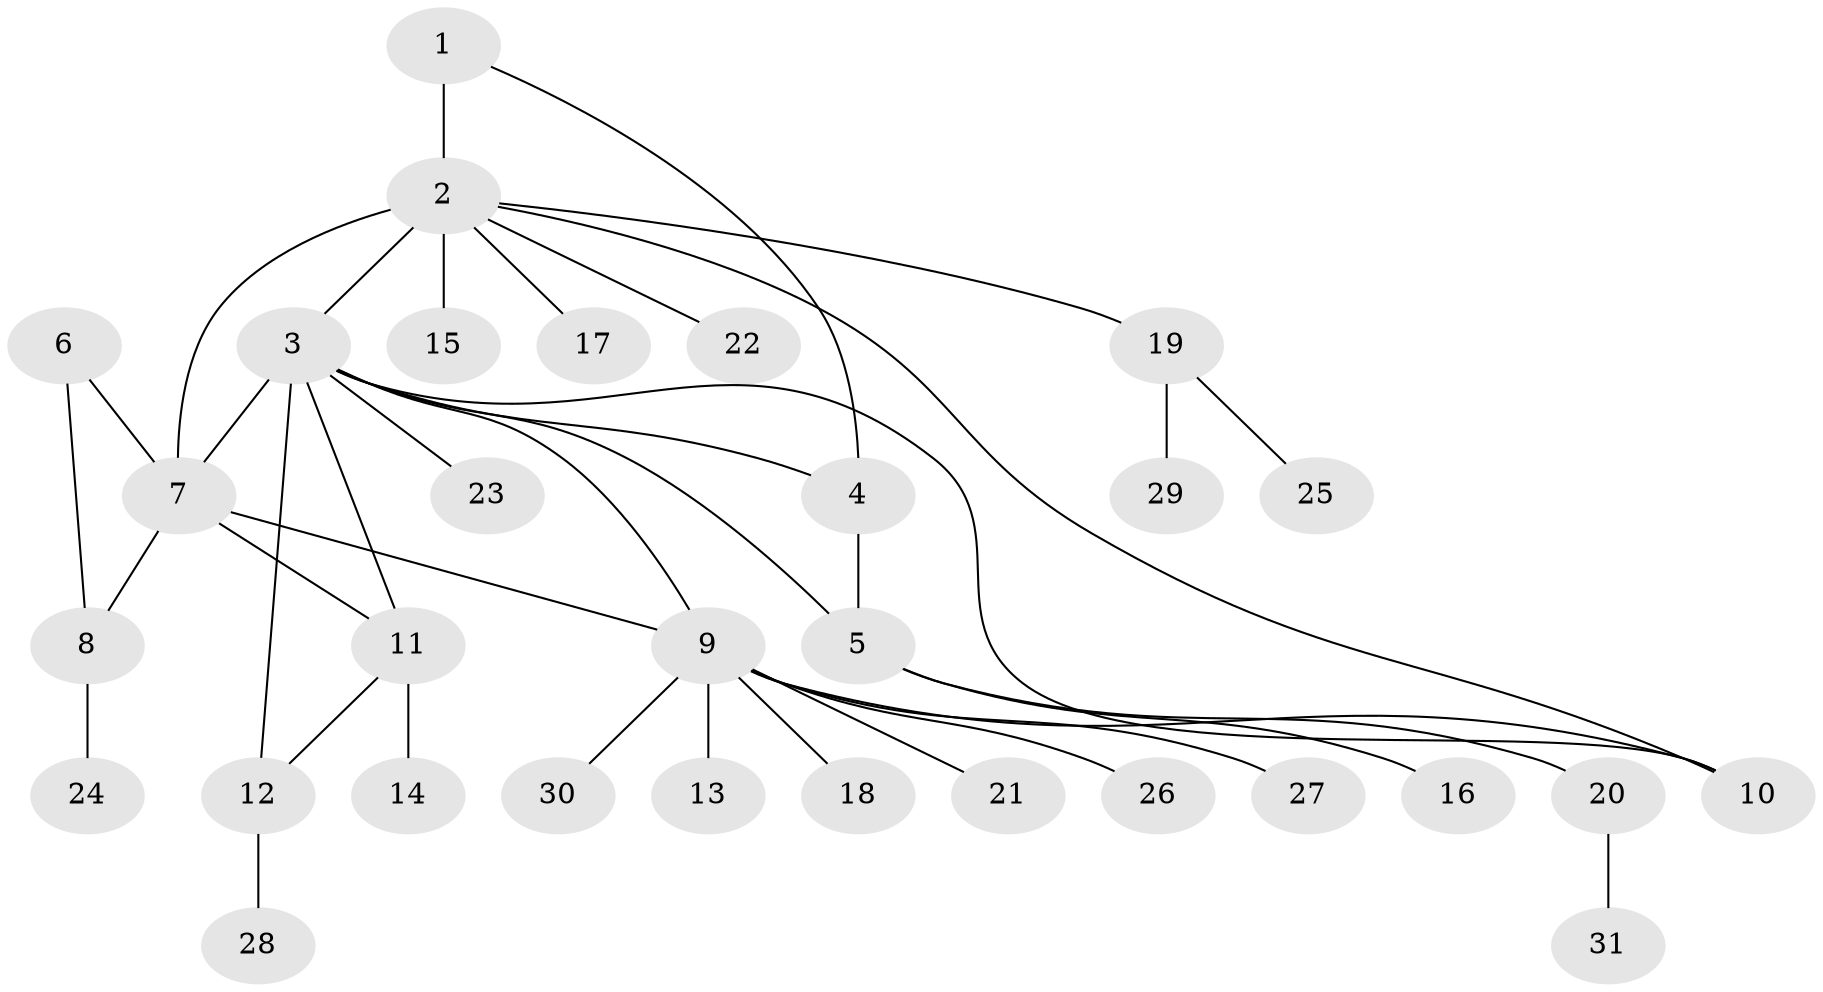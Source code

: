 // original degree distribution, {2: 0.22950819672131148, 3: 0.04918032786885246, 13: 0.01639344262295082, 5: 0.04918032786885246, 4: 0.04918032786885246, 6: 0.03278688524590164, 10: 0.03278688524590164, 1: 0.5409836065573771}
// Generated by graph-tools (version 1.1) at 2025/37/03/09/25 02:37:11]
// undirected, 31 vertices, 39 edges
graph export_dot {
graph [start="1"]
  node [color=gray90,style=filled];
  1;
  2;
  3;
  4;
  5;
  6;
  7;
  8;
  9;
  10;
  11;
  12;
  13;
  14;
  15;
  16;
  17;
  18;
  19;
  20;
  21;
  22;
  23;
  24;
  25;
  26;
  27;
  28;
  29;
  30;
  31;
  1 -- 2 [weight=2.0];
  1 -- 4 [weight=1.0];
  2 -- 3 [weight=1.0];
  2 -- 7 [weight=4.0];
  2 -- 10 [weight=1.0];
  2 -- 15 [weight=1.0];
  2 -- 17 [weight=1.0];
  2 -- 19 [weight=1.0];
  2 -- 22 [weight=1.0];
  3 -- 4 [weight=1.0];
  3 -- 5 [weight=1.0];
  3 -- 7 [weight=1.0];
  3 -- 9 [weight=1.0];
  3 -- 10 [weight=2.0];
  3 -- 11 [weight=1.0];
  3 -- 12 [weight=7.0];
  3 -- 23 [weight=1.0];
  4 -- 5 [weight=2.0];
  5 -- 16 [weight=1.0];
  5 -- 20 [weight=1.0];
  6 -- 7 [weight=1.0];
  6 -- 8 [weight=1.0];
  7 -- 8 [weight=1.0];
  7 -- 9 [weight=1.0];
  7 -- 11 [weight=1.0];
  8 -- 24 [weight=1.0];
  9 -- 10 [weight=1.0];
  9 -- 13 [weight=1.0];
  9 -- 18 [weight=1.0];
  9 -- 21 [weight=1.0];
  9 -- 26 [weight=1.0];
  9 -- 27 [weight=1.0];
  9 -- 30 [weight=1.0];
  11 -- 12 [weight=1.0];
  11 -- 14 [weight=2.0];
  12 -- 28 [weight=1.0];
  19 -- 25 [weight=1.0];
  19 -- 29 [weight=1.0];
  20 -- 31 [weight=1.0];
}
